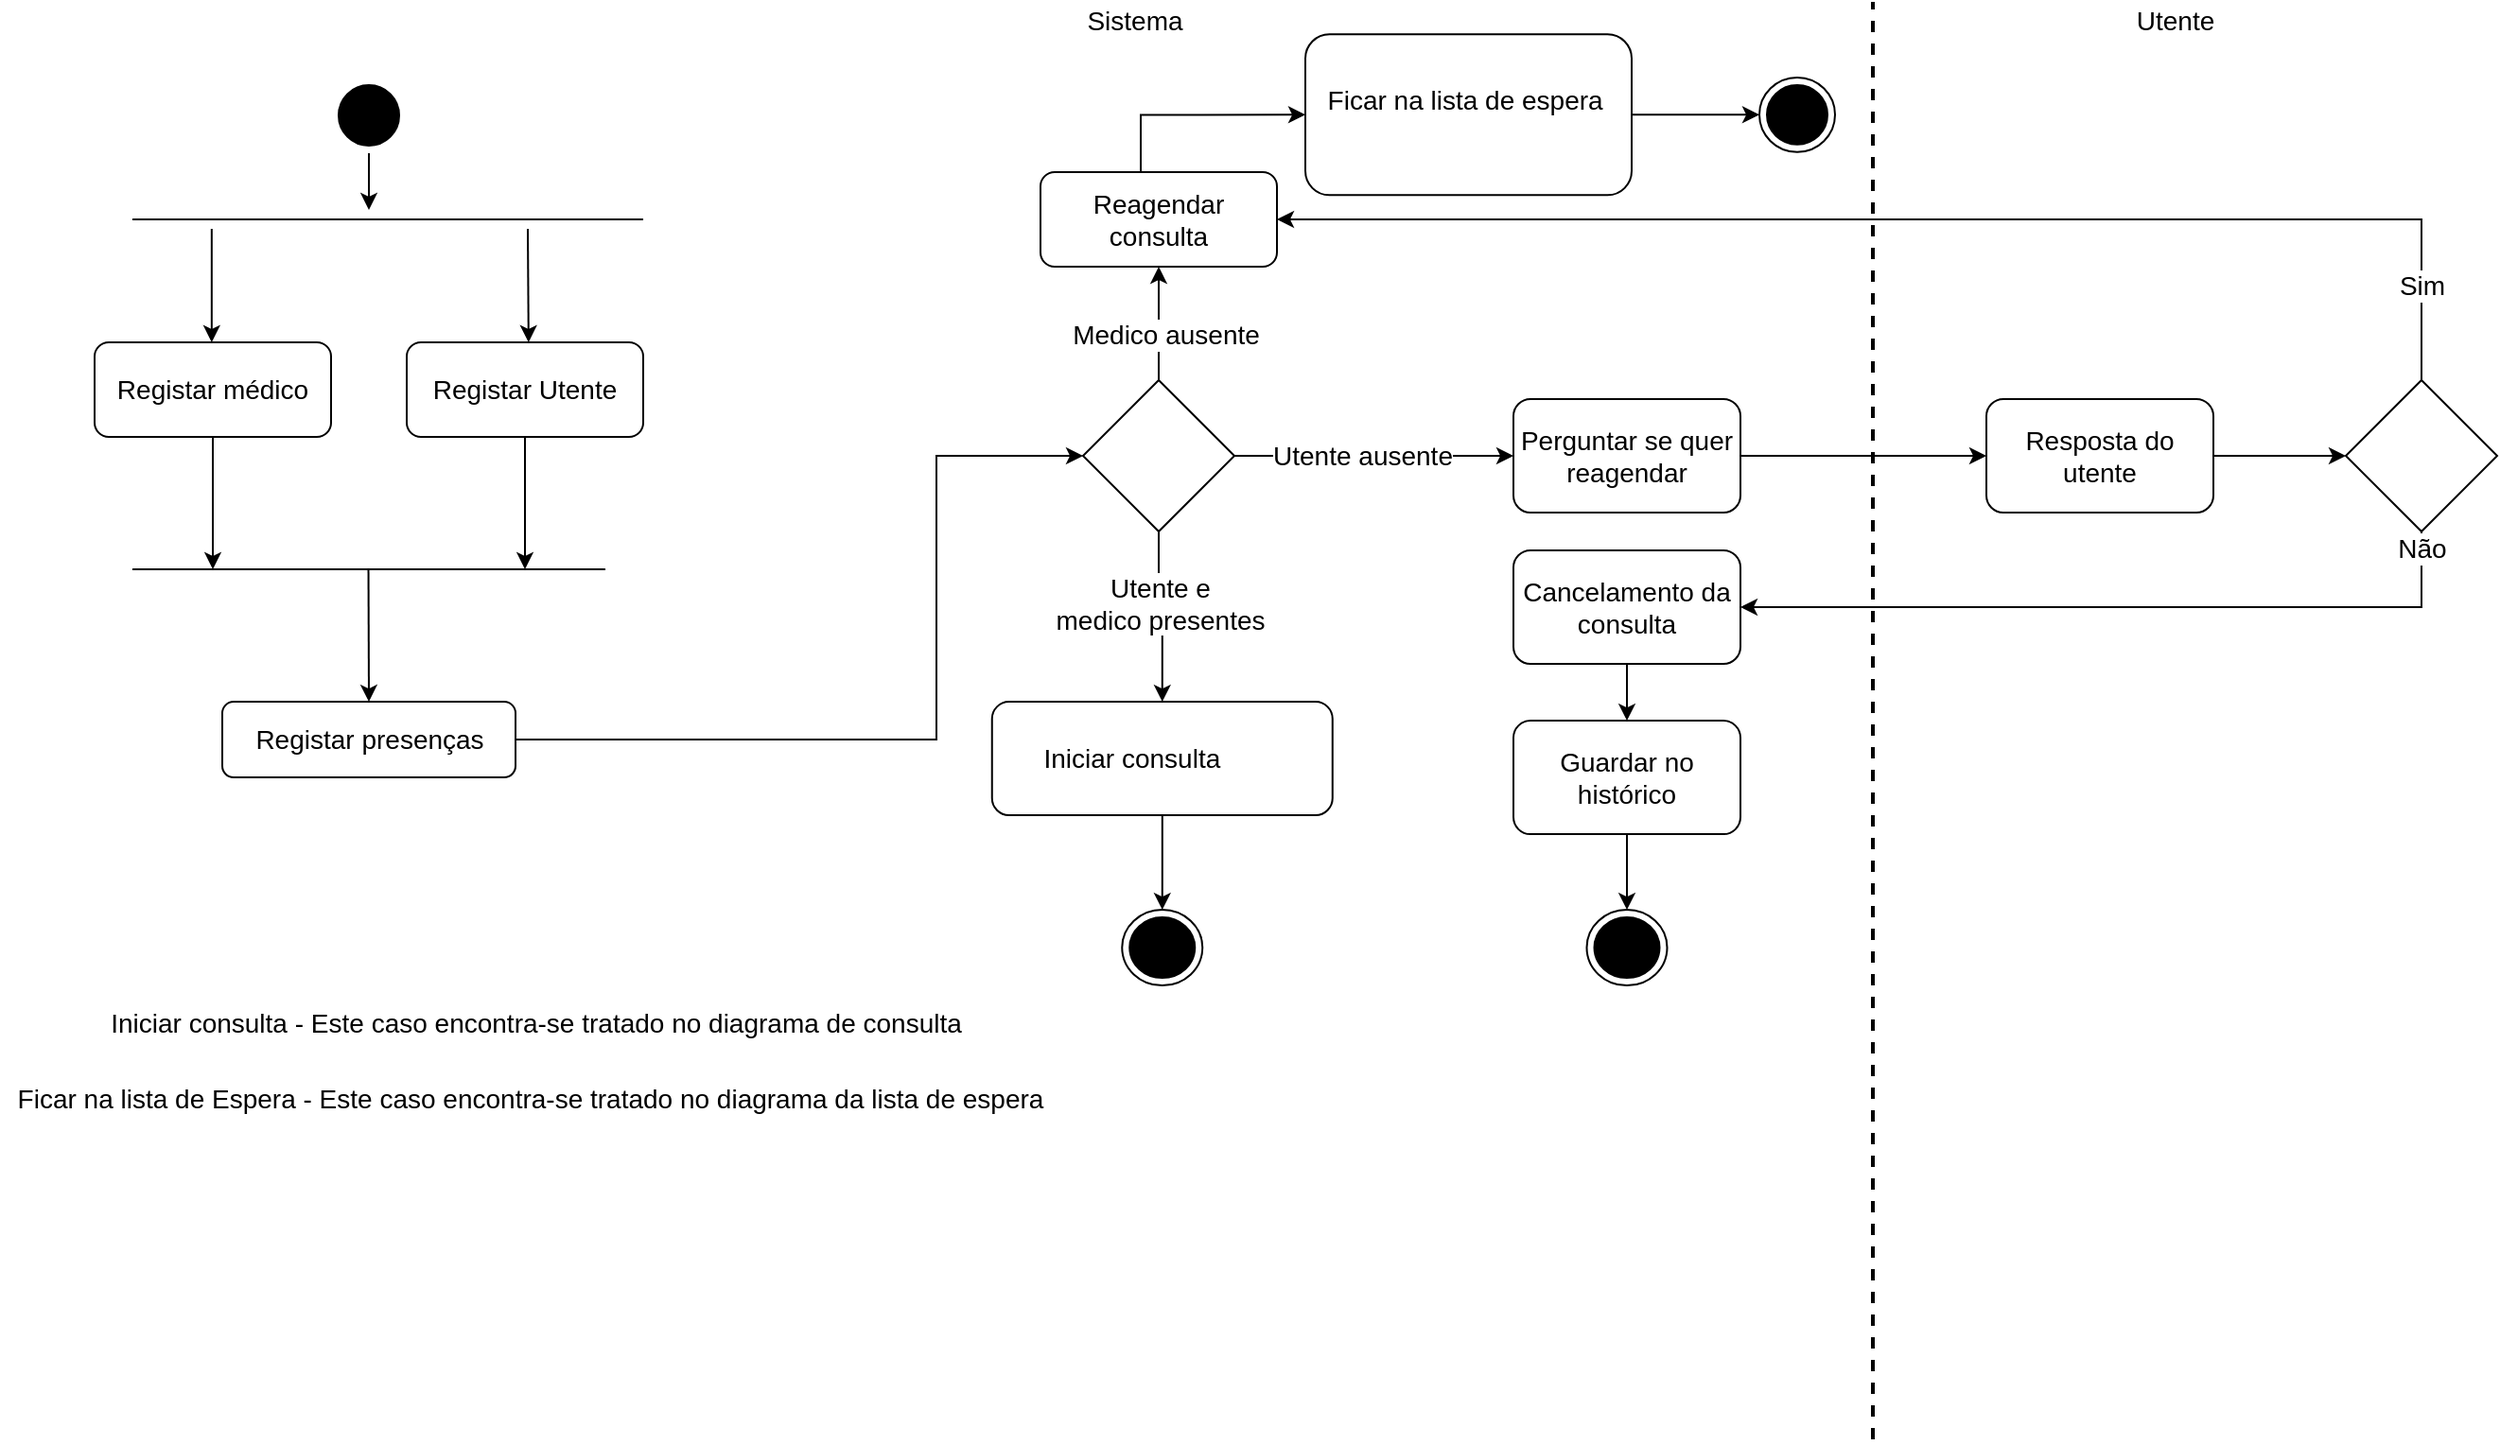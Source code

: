 <mxfile version="14.2.7" type="device"><diagram id="JimoF74gsE9Tfj8x0Sln" name="Page-1"><mxGraphModel dx="1483" dy="783" grid="1" gridSize="10" guides="1" tooltips="1" connect="1" arrows="1" fold="1" page="1" pageScale="1" pageWidth="2336" pageHeight="1654" math="0" shadow="0"><root><mxCell id="0"/><mxCell id="1" parent="0"/><mxCell id="5LHmE9eyv334DR3Fpy8s-1" value="Sistema" style="text;html=1;strokeColor=none;fillColor=none;align=center;verticalAlign=middle;whiteSpace=wrap;rounded=0;fontSize=14;" parent="1" vertex="1"><mxGeometry x="590" y="40" width="40" height="20" as="geometry"/></mxCell><mxCell id="AlkwZSvQzx_HKXgOMtya-2" style="edgeStyle=orthogonalEdgeStyle;rounded=0;orthogonalLoop=1;jettySize=auto;html=1;" edge="1" parent="1" source="5LHmE9eyv334DR3Fpy8s-3"><mxGeometry relative="1" as="geometry"><mxPoint x="205" y="150" as="targetPoint"/></mxGeometry></mxCell><mxCell id="5LHmE9eyv334DR3Fpy8s-3" value="" style="ellipse;html=1;shape=startState;fillColor=#000000;fontSize=14;" parent="1" vertex="1"><mxGeometry x="185" y="80" width="40" height="40" as="geometry"/></mxCell><mxCell id="5LHmE9eyv334DR3Fpy8s-7" style="edgeStyle=orthogonalEdgeStyle;rounded=0;orthogonalLoop=1;jettySize=auto;html=1;fontSize=14;exitX=1;exitY=0.5;exitDx=0;exitDy=0;" parent="1" source="5LHmE9eyv334DR3Fpy8s-6" target="5LHmE9eyv334DR3Fpy8s-8" edge="1"><mxGeometry relative="1" as="geometry"><mxPoint x="425" y="280" as="targetPoint"/><Array as="points"><mxPoint x="505" y="280"/></Array></mxGeometry></mxCell><mxCell id="5LHmE9eyv334DR3Fpy8s-6" value="Registar presenças" style="rounded=1;whiteSpace=wrap;html=1;fontSize=14;" parent="1" vertex="1"><mxGeometry x="127.5" y="410.06" width="155" height="39.94" as="geometry"/></mxCell><mxCell id="5LHmE9eyv334DR3Fpy8s-9" style="edgeStyle=orthogonalEdgeStyle;rounded=0;orthogonalLoop=1;jettySize=auto;html=1;fontSize=14;entryX=0.5;entryY=1;entryDx=0;entryDy=0;" parent="1" source="5LHmE9eyv334DR3Fpy8s-8" target="5LHmE9eyv334DR3Fpy8s-19" edge="1"><mxGeometry relative="1" as="geometry"><mxPoint x="622.5" y="160" as="targetPoint"/></mxGeometry></mxCell><mxCell id="5LHmE9eyv334DR3Fpy8s-10" value="Medico ausente" style="edgeLabel;html=1;align=center;verticalAlign=middle;resizable=0;points=[];fontSize=14;" parent="5LHmE9eyv334DR3Fpy8s-9" vertex="1" connectable="0"><mxGeometry x="-0.183" y="-3" relative="1" as="geometry"><mxPoint as="offset"/></mxGeometry></mxCell><mxCell id="5LHmE9eyv334DR3Fpy8s-11" style="edgeStyle=orthogonalEdgeStyle;rounded=0;orthogonalLoop=1;jettySize=auto;html=1;fontSize=14;entryX=0;entryY=0.5;entryDx=0;entryDy=0;" parent="1" source="5LHmE9eyv334DR3Fpy8s-8" target="5LHmE9eyv334DR3Fpy8s-29" edge="1"><mxGeometry relative="1" as="geometry"><mxPoint x="830" y="280" as="targetPoint"/></mxGeometry></mxCell><mxCell id="5LHmE9eyv334DR3Fpy8s-12" value="Utente ausente" style="edgeLabel;html=1;align=center;verticalAlign=middle;resizable=0;points=[];fontSize=14;" parent="5LHmE9eyv334DR3Fpy8s-11" vertex="1" connectable="0"><mxGeometry x="0.193" y="-2" relative="1" as="geometry"><mxPoint x="-20.74" y="-2" as="offset"/></mxGeometry></mxCell><mxCell id="5LHmE9eyv334DR3Fpy8s-13" style="edgeStyle=orthogonalEdgeStyle;rounded=0;orthogonalLoop=1;jettySize=auto;html=1;fontSize=14;entryX=0.5;entryY=0;entryDx=0;entryDy=0;" parent="1" source="5LHmE9eyv334DR3Fpy8s-8" target="5LHmE9eyv334DR3Fpy8s-15" edge="1"><mxGeometry relative="1" as="geometry"><mxPoint x="622.5" y="400.0" as="targetPoint"/></mxGeometry></mxCell><mxCell id="5LHmE9eyv334DR3Fpy8s-14" value="Utente e &lt;br&gt;medico presentes" style="edgeLabel;html=1;align=center;verticalAlign=middle;resizable=0;points=[];fontSize=14;" parent="5LHmE9eyv334DR3Fpy8s-13" vertex="1" connectable="0"><mxGeometry x="-0.296" y="-3" relative="1" as="geometry"><mxPoint x="3" y="5" as="offset"/></mxGeometry></mxCell><mxCell id="5LHmE9eyv334DR3Fpy8s-8" value="" style="rhombus;whiteSpace=wrap;html=1;" parent="1" vertex="1"><mxGeometry x="582.5" y="240" width="80" height="80" as="geometry"/></mxCell><mxCell id="5LHmE9eyv334DR3Fpy8s-16" style="edgeStyle=orthogonalEdgeStyle;rounded=0;orthogonalLoop=1;jettySize=auto;html=1;fontSize=14;" parent="1" source="5LHmE9eyv334DR3Fpy8s-15" target="5LHmE9eyv334DR3Fpy8s-17" edge="1"><mxGeometry relative="1" as="geometry"><mxPoint x="622.5" y="470.0" as="targetPoint"/></mxGeometry></mxCell><mxCell id="5LHmE9eyv334DR3Fpy8s-15" value="Iniciar consulta&amp;nbsp; &amp;nbsp; &amp;nbsp; &amp;nbsp;&amp;nbsp;" style="rounded=1;whiteSpace=wrap;html=1;fontSize=14;" parent="1" vertex="1"><mxGeometry x="534.38" y="410.06" width="180" height="59.94" as="geometry"/></mxCell><mxCell id="5LHmE9eyv334DR3Fpy8s-17" value="" style="ellipse;html=1;shape=endState;fillColor=#000000;" parent="1" vertex="1"><mxGeometry x="603.13" y="520.06" width="42.5" height="40" as="geometry"/></mxCell><mxCell id="5LHmE9eyv334DR3Fpy8s-18" value="Iniciar consulta - Este caso encontra-se tratado no diagrama de consulta" style="text;html=1;align=center;verticalAlign=middle;resizable=0;points=[];autosize=1;fontSize=14;" parent="1" vertex="1"><mxGeometry x="58" y="570" width="470" height="20" as="geometry"/></mxCell><mxCell id="5LHmE9eyv334DR3Fpy8s-22" style="edgeStyle=orthogonalEdgeStyle;rounded=0;orthogonalLoop=1;jettySize=auto;html=1;fontSize=14;entryX=0;entryY=0.5;entryDx=0;entryDy=0;" parent="1" source="5LHmE9eyv334DR3Fpy8s-19" target="5LHmE9eyv334DR3Fpy8s-24" edge="1"><mxGeometry relative="1" as="geometry"><mxPoint x="1090" y="100" as="targetPoint"/><Array as="points"><mxPoint x="613" y="100"/></Array></mxGeometry></mxCell><mxCell id="5LHmE9eyv334DR3Fpy8s-19" value="Reagendar consulta" style="rounded=1;whiteSpace=wrap;html=1;fontSize=14;" parent="1" vertex="1"><mxGeometry x="560" y="130" width="125" height="50" as="geometry"/></mxCell><mxCell id="5LHmE9eyv334DR3Fpy8s-20" value="Utente" style="text;html=1;strokeColor=none;fillColor=none;align=center;verticalAlign=middle;whiteSpace=wrap;rounded=0;fontSize=14;" parent="1" vertex="1"><mxGeometry x="1140" y="40" width="40" height="20" as="geometry"/></mxCell><mxCell id="5LHmE9eyv334DR3Fpy8s-21" value="" style="endArrow=none;dashed=1;html=1;strokeWidth=2;fontSize=14;" parent="1" edge="1"><mxGeometry width="50" height="50" relative="1" as="geometry"><mxPoint x="1000" y="800" as="sourcePoint"/><mxPoint x="1000" y="40" as="targetPoint"/></mxGeometry></mxCell><mxCell id="5LHmE9eyv334DR3Fpy8s-26" style="edgeStyle=orthogonalEdgeStyle;rounded=0;orthogonalLoop=1;jettySize=auto;html=1;fontSize=14;exitX=1;exitY=0.5;exitDx=0;exitDy=0;" parent="1" source="5LHmE9eyv334DR3Fpy8s-24" target="5LHmE9eyv334DR3Fpy8s-27" edge="1"><mxGeometry relative="1" as="geometry"><mxPoint x="1437.5" y="100" as="targetPoint"/><mxPoint x="1022.5" y="99.68" as="sourcePoint"/></mxGeometry></mxCell><mxCell id="5LHmE9eyv334DR3Fpy8s-24" value="Ficar na lista de espera&amp;nbsp;&lt;br&gt;&lt;br&gt;" style="rounded=1;whiteSpace=wrap;html=1;fontSize=14;" parent="1" vertex="1"><mxGeometry x="700" y="57.18" width="172.5" height="85" as="geometry"/></mxCell><mxCell id="5LHmE9eyv334DR3Fpy8s-25" value="Ficar na lista de Espera - Este caso encontra-se tratado no diagrama da lista de espera" style="text;html=1;align=center;verticalAlign=middle;resizable=0;points=[];autosize=1;fontSize=14;" parent="1" vertex="1"><mxGeometry x="10" y="610" width="560" height="20" as="geometry"/></mxCell><mxCell id="5LHmE9eyv334DR3Fpy8s-27" value="" style="ellipse;html=1;shape=endState;fillColor=#000000;" parent="1" vertex="1"><mxGeometry x="940" y="80" width="40" height="39.37" as="geometry"/></mxCell><mxCell id="5LHmE9eyv334DR3Fpy8s-30" style="edgeStyle=orthogonalEdgeStyle;rounded=0;orthogonalLoop=1;jettySize=auto;html=1;fontSize=14;entryX=0;entryY=0.5;entryDx=0;entryDy=0;" parent="1" source="5LHmE9eyv334DR3Fpy8s-29" target="5LHmE9eyv334DR3Fpy8s-44" edge="1"><mxGeometry relative="1" as="geometry"><mxPoint x="1080" y="280" as="targetPoint"/></mxGeometry></mxCell><mxCell id="5LHmE9eyv334DR3Fpy8s-29" value="Perguntar se quer reagendar" style="rounded=1;whiteSpace=wrap;html=1;fontSize=14;" parent="1" vertex="1"><mxGeometry x="810" y="250" width="120" height="60" as="geometry"/></mxCell><mxCell id="5LHmE9eyv334DR3Fpy8s-47" style="edgeStyle=orthogonalEdgeStyle;rounded=0;orthogonalLoop=1;jettySize=auto;html=1;entryX=1;entryY=0.5;entryDx=0;entryDy=0;fontSize=14;" parent="1" source="5LHmE9eyv334DR3Fpy8s-31" target="5LHmE9eyv334DR3Fpy8s-19" edge="1"><mxGeometry relative="1" as="geometry"><Array as="points"><mxPoint x="1290" y="155"/></Array></mxGeometry></mxCell><mxCell id="5LHmE9eyv334DR3Fpy8s-48" value="Sim" style="edgeLabel;html=1;align=center;verticalAlign=middle;resizable=0;points=[];fontSize=14;" parent="5LHmE9eyv334DR3Fpy8s-47" vertex="1" connectable="0"><mxGeometry x="-0.793" y="-4" relative="1" as="geometry"><mxPoint x="-4.06" y="21.71" as="offset"/></mxGeometry></mxCell><mxCell id="5LHmE9eyv334DR3Fpy8s-49" style="edgeStyle=orthogonalEdgeStyle;rounded=0;orthogonalLoop=1;jettySize=auto;html=1;entryX=1;entryY=0.5;entryDx=0;entryDy=0;fontSize=14;exitX=0.5;exitY=1;exitDx=0;exitDy=0;" parent="1" source="5LHmE9eyv334DR3Fpy8s-31" target="5LHmE9eyv334DR3Fpy8s-38" edge="1"><mxGeometry relative="1" as="geometry"><Array as="points"><mxPoint x="1290" y="360"/></Array><mxPoint x="1290.059" y="360.001" as="sourcePoint"/></mxGeometry></mxCell><mxCell id="5LHmE9eyv334DR3Fpy8s-50" value="Não" style="edgeLabel;html=1;align=center;verticalAlign=middle;resizable=0;points=[];fontSize=14;" parent="5LHmE9eyv334DR3Fpy8s-49" vertex="1" connectable="0"><mxGeometry x="-0.9" relative="1" as="geometry"><mxPoint x="-0.03" y="-11.18" as="offset"/></mxGeometry></mxCell><mxCell id="5LHmE9eyv334DR3Fpy8s-31" value="" style="rhombus;whiteSpace=wrap;html=1;" parent="1" vertex="1"><mxGeometry x="1250" y="240" width="80" height="80" as="geometry"/></mxCell><mxCell id="l3cXdqeceErazui1nQpE-2" style="edgeStyle=orthogonalEdgeStyle;rounded=0;orthogonalLoop=1;jettySize=auto;html=1;entryX=0.5;entryY=0;entryDx=0;entryDy=0;" parent="1" source="5LHmE9eyv334DR3Fpy8s-38" target="l3cXdqeceErazui1nQpE-1" edge="1"><mxGeometry relative="1" as="geometry"/></mxCell><mxCell id="5LHmE9eyv334DR3Fpy8s-38" value="Cancelamento da consulta" style="rounded=1;whiteSpace=wrap;html=1;fontSize=14;" parent="1" vertex="1"><mxGeometry x="810" y="330" width="120" height="60" as="geometry"/></mxCell><mxCell id="5LHmE9eyv334DR3Fpy8s-40" value="" style="ellipse;html=1;shape=endState;fillColor=#000000;" parent="1" vertex="1"><mxGeometry x="848.75" y="520.06" width="42.5" height="40" as="geometry"/></mxCell><mxCell id="5LHmE9eyv334DR3Fpy8s-46" style="edgeStyle=orthogonalEdgeStyle;rounded=0;orthogonalLoop=1;jettySize=auto;html=1;entryX=0;entryY=0.5;entryDx=0;entryDy=0;fontSize=14;" parent="1" source="5LHmE9eyv334DR3Fpy8s-44" target="5LHmE9eyv334DR3Fpy8s-31" edge="1"><mxGeometry relative="1" as="geometry"/></mxCell><mxCell id="5LHmE9eyv334DR3Fpy8s-44" value="Resposta do utente" style="rounded=1;whiteSpace=wrap;html=1;fontSize=14;" parent="1" vertex="1"><mxGeometry x="1060" y="250" width="120" height="60" as="geometry"/></mxCell><mxCell id="l3cXdqeceErazui1nQpE-3" style="edgeStyle=orthogonalEdgeStyle;rounded=0;orthogonalLoop=1;jettySize=auto;html=1;entryX=0.5;entryY=0;entryDx=0;entryDy=0;" parent="1" source="l3cXdqeceErazui1nQpE-1" target="5LHmE9eyv334DR3Fpy8s-40" edge="1"><mxGeometry relative="1" as="geometry"/></mxCell><mxCell id="l3cXdqeceErazui1nQpE-1" value="Guardar no histórico" style="rounded=1;whiteSpace=wrap;html=1;fontSize=14;" parent="1" vertex="1"><mxGeometry x="810" y="420.06" width="120" height="60" as="geometry"/></mxCell><mxCell id="AlkwZSvQzx_HKXgOMtya-1" value="" style="endArrow=none;html=1;" edge="1" parent="1"><mxGeometry width="50" height="50" relative="1" as="geometry"><mxPoint x="80" y="155" as="sourcePoint"/><mxPoint x="350" y="155" as="targetPoint"/></mxGeometry></mxCell><mxCell id="AlkwZSvQzx_HKXgOMtya-3" value="" style="endArrow=none;html=1;" edge="1" parent="1"><mxGeometry width="50" height="50" relative="1" as="geometry"><mxPoint x="80" y="340" as="sourcePoint"/><mxPoint x="330" y="340" as="targetPoint"/></mxGeometry></mxCell><mxCell id="AlkwZSvQzx_HKXgOMtya-4" value="" style="endArrow=classic;html=1;" edge="1" parent="1"><mxGeometry width="50" height="50" relative="1" as="geometry"><mxPoint x="121.91" y="160" as="sourcePoint"/><mxPoint x="121.91" y="220" as="targetPoint"/></mxGeometry></mxCell><mxCell id="AlkwZSvQzx_HKXgOMtya-9" style="edgeStyle=orthogonalEdgeStyle;rounded=0;orthogonalLoop=1;jettySize=auto;html=1;" edge="1" parent="1" source="AlkwZSvQzx_HKXgOMtya-5"><mxGeometry relative="1" as="geometry"><mxPoint x="122.5" y="340" as="targetPoint"/></mxGeometry></mxCell><mxCell id="AlkwZSvQzx_HKXgOMtya-5" value="Registar médico" style="rounded=1;whiteSpace=wrap;html=1;fontSize=14;" vertex="1" parent="1"><mxGeometry x="60" y="220" width="125" height="50" as="geometry"/></mxCell><mxCell id="AlkwZSvQzx_HKXgOMtya-8" style="edgeStyle=orthogonalEdgeStyle;rounded=0;orthogonalLoop=1;jettySize=auto;html=1;" edge="1" parent="1" source="AlkwZSvQzx_HKXgOMtya-6"><mxGeometry relative="1" as="geometry"><mxPoint x="287.5" y="340" as="targetPoint"/></mxGeometry></mxCell><mxCell id="AlkwZSvQzx_HKXgOMtya-6" value="Registar Utente" style="rounded=1;whiteSpace=wrap;html=1;fontSize=14;" vertex="1" parent="1"><mxGeometry x="225" y="220" width="125" height="50" as="geometry"/></mxCell><mxCell id="AlkwZSvQzx_HKXgOMtya-7" value="" style="endArrow=classic;html=1;" edge="1" parent="1"><mxGeometry width="50" height="50" relative="1" as="geometry"><mxPoint x="289" y="160" as="sourcePoint"/><mxPoint x="289.41" y="220" as="targetPoint"/></mxGeometry></mxCell><mxCell id="AlkwZSvQzx_HKXgOMtya-10" value="" style="endArrow=classic;html=1;entryX=0.5;entryY=0;entryDx=0;entryDy=0;" edge="1" parent="1" target="5LHmE9eyv334DR3Fpy8s-6"><mxGeometry width="50" height="50" relative="1" as="geometry"><mxPoint x="204.76" y="340.06" as="sourcePoint"/><mxPoint x="204.76" y="410.06" as="targetPoint"/></mxGeometry></mxCell><mxCell id="AlkwZSvQzx_HKXgOMtya-11" value="" style="shape=image;html=1;verticalAlign=top;verticalLabelPosition=bottom;labelBackgroundColor=#ffffff;imageAspect=0;aspect=fixed;image=https://cdn3.iconfinder.com/data/icons/sympletts-free-sampler/128/loop-inf-128.png;rotation=45;" vertex="1" parent="1"><mxGeometry x="662.5" y="420.06" width="40" height="40" as="geometry"/></mxCell><mxCell id="AlkwZSvQzx_HKXgOMtya-12" value="" style="shape=image;html=1;verticalAlign=top;verticalLabelPosition=bottom;labelBackgroundColor=#ffffff;imageAspect=0;aspect=fixed;image=https://cdn3.iconfinder.com/data/icons/sympletts-free-sampler/128/loop-inf-128.png;rotation=45;" vertex="1" parent="1"><mxGeometry x="766.25" y="90" width="40" height="40" as="geometry"/></mxCell></root></mxGraphModel></diagram></mxfile>